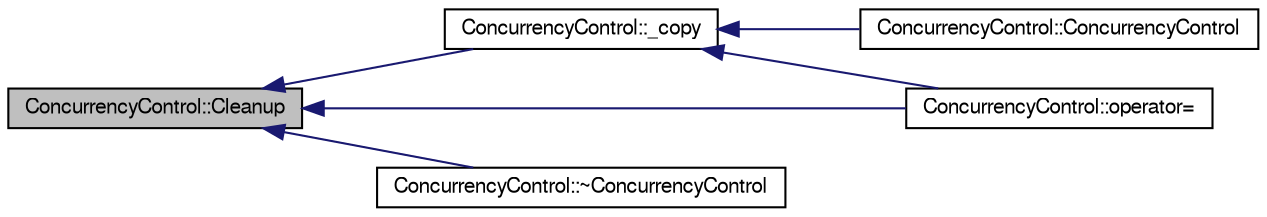 digraph G
{
  edge [fontname="FreeSans",fontsize="10",labelfontname="FreeSans",labelfontsize="10"];
  node [fontname="FreeSans",fontsize="10",shape=record];
  rankdir=LR;
  Node1 [label="ConcurrencyControl::Cleanup",height=0.2,width=0.4,color="black", fillcolor="grey75", style="filled" fontcolor="black"];
  Node1 -> Node2 [dir=back,color="midnightblue",fontsize="10",style="solid",fontname="FreeSans"];
  Node2 [label="ConcurrencyControl::_copy",height=0.2,width=0.4,color="black", fillcolor="white", style="filled",URL="$class_concurrency_control.html#a45f9ad3dcc25b4a94fa69aa5b52bc814"];
  Node2 -> Node3 [dir=back,color="midnightblue",fontsize="10",style="solid",fontname="FreeSans"];
  Node3 [label="ConcurrencyControl::ConcurrencyControl",height=0.2,width=0.4,color="black", fillcolor="white", style="filled",URL="$class_concurrency_control.html#aa06d2f0cb1055a59685f8e78623d19ed"];
  Node2 -> Node4 [dir=back,color="midnightblue",fontsize="10",style="solid",fontname="FreeSans"];
  Node4 [label="ConcurrencyControl::operator=",height=0.2,width=0.4,color="black", fillcolor="white", style="filled",URL="$class_concurrency_control.html#a0aacb6d88fdb89a02a9543b1ac2b9a3a"];
  Node1 -> Node4 [dir=back,color="midnightblue",fontsize="10",style="solid",fontname="FreeSans"];
  Node1 -> Node5 [dir=back,color="midnightblue",fontsize="10",style="solid",fontname="FreeSans"];
  Node5 [label="ConcurrencyControl::~ConcurrencyControl",height=0.2,width=0.4,color="black", fillcolor="white", style="filled",URL="$class_concurrency_control.html#a516fa47be5e1e196786ec77ec1909159"];
}
